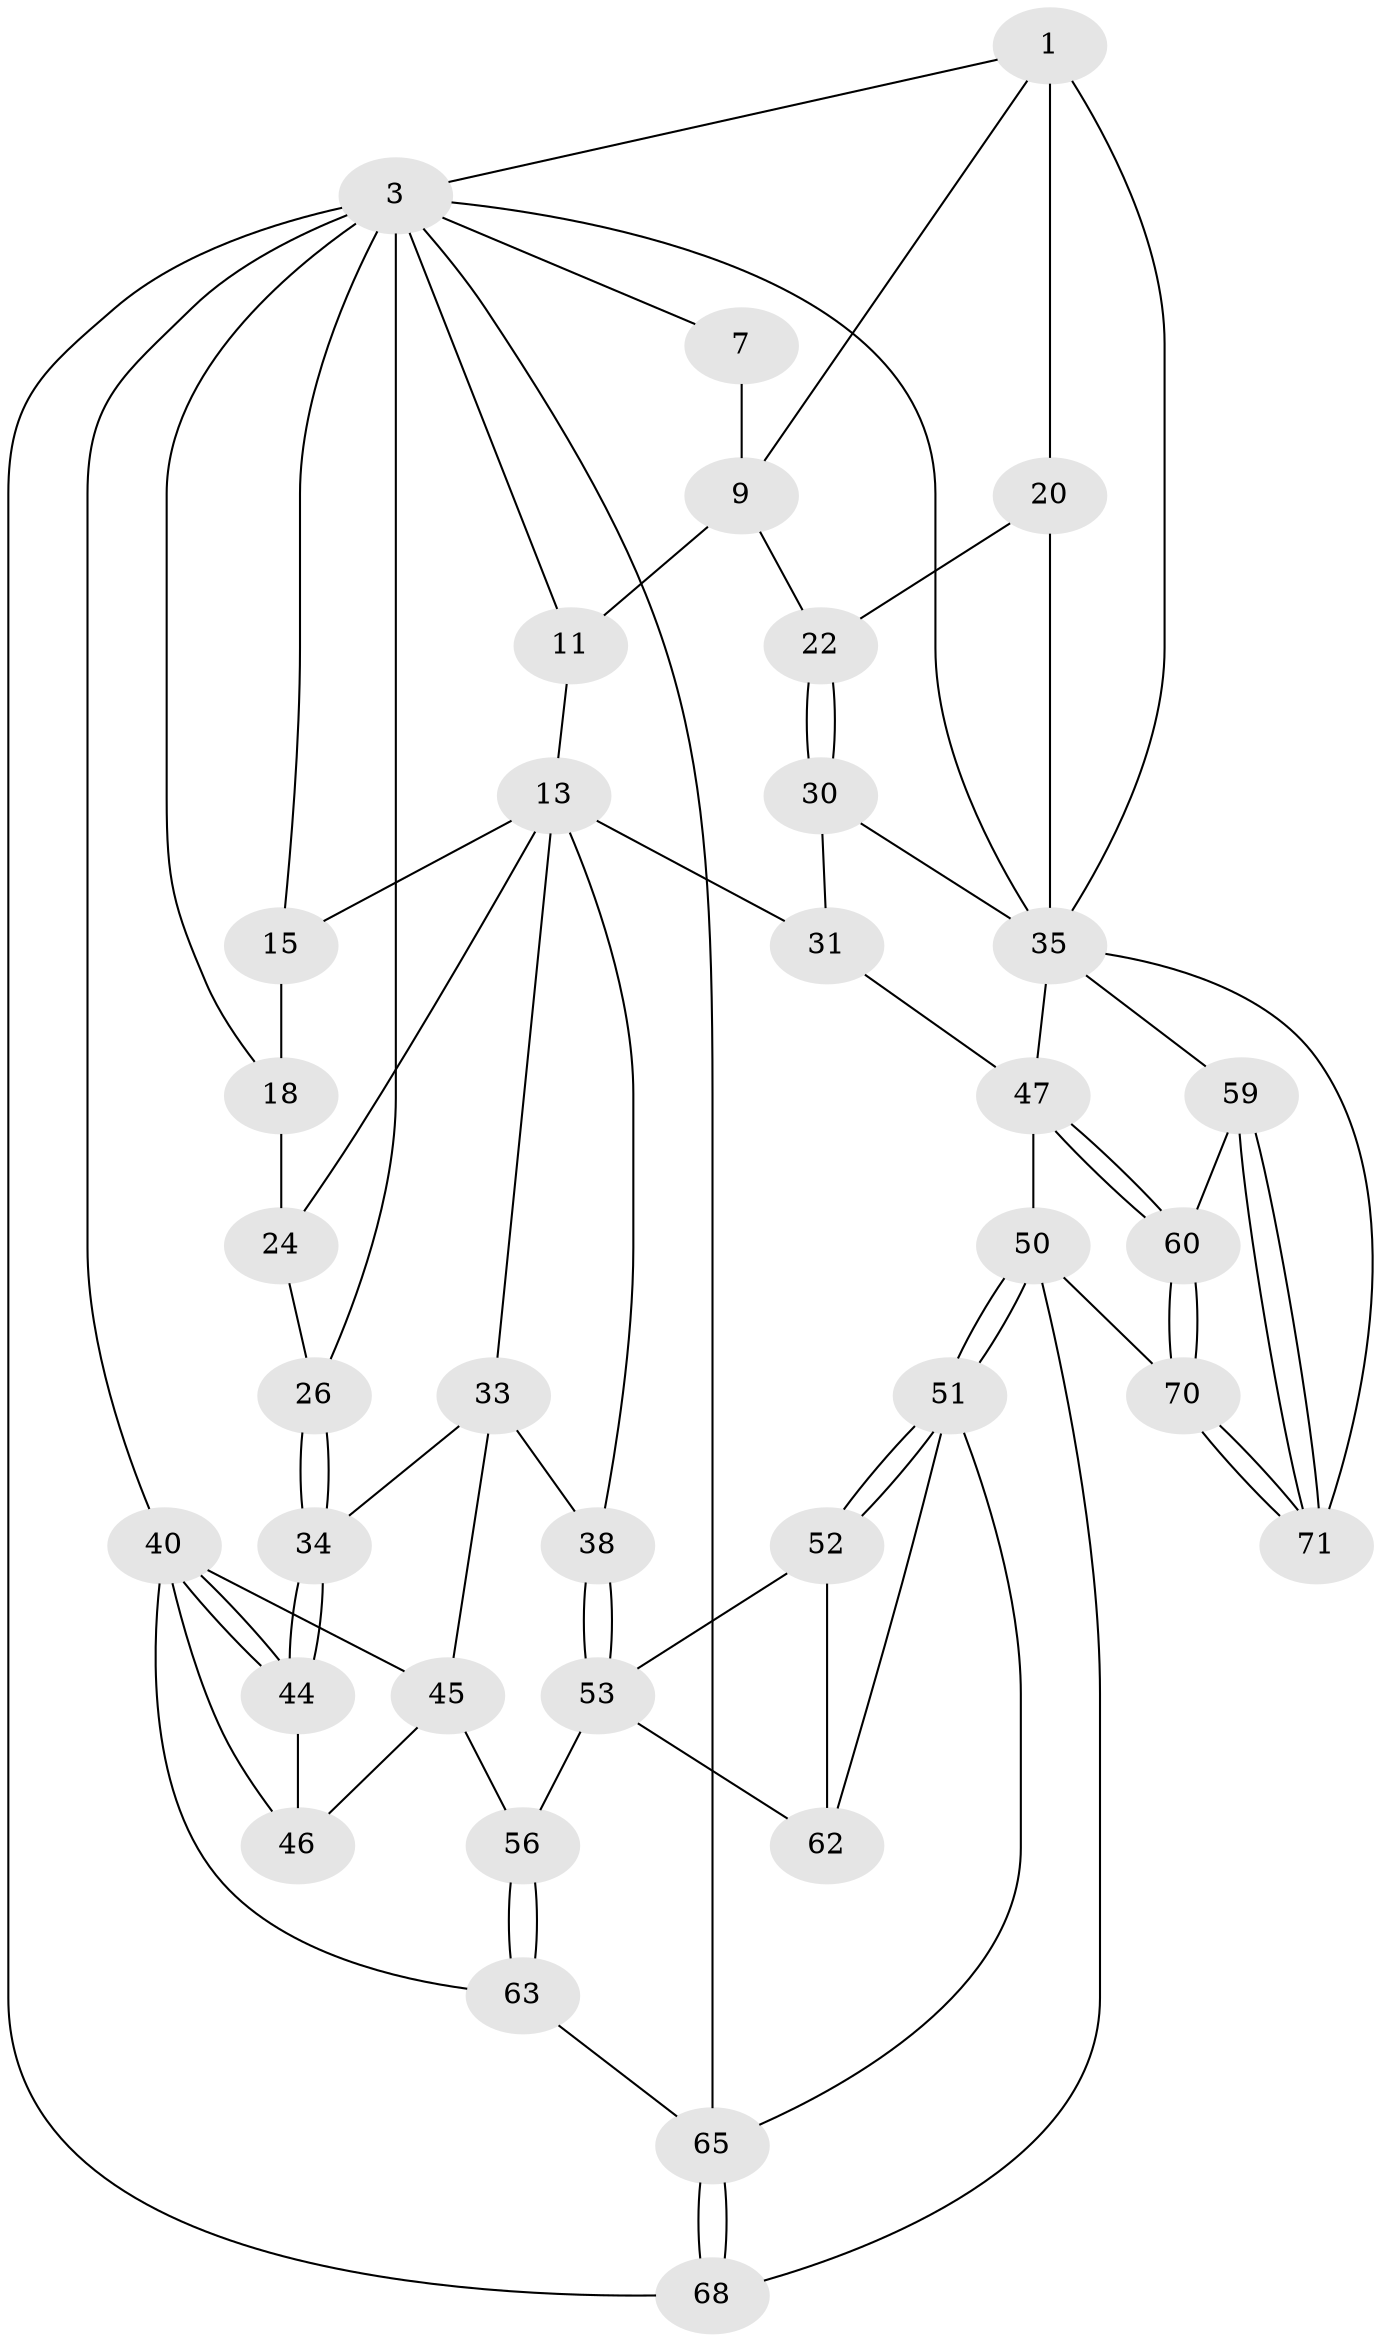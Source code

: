// original degree distribution, {3: 0.041666666666666664, 6: 0.2361111111111111, 5: 0.4861111111111111, 4: 0.2361111111111111}
// Generated by graph-tools (version 1.1) at 2025/28/03/15/25 16:28:10]
// undirected, 36 vertices, 79 edges
graph export_dot {
graph [start="1"]
  node [color=gray90,style=filled];
  1 [pos="+0.7709430718729673+0",super="+8+2"];
  3 [pos="+0+0",super="+4+43+27"];
  7 [pos="+0.5904746708027918+0"];
  9 [pos="+0.7856574836283007+0.15758469252602414",super="+17+10"];
  11 [pos="+0.5662532312630398+0.22559696812867633",super="+12"];
  13 [pos="+0.5125653082044781+0.30741257538664934",super="+14+32"];
  15 [pos="+0.44370909473322856+0.25460992940885263",super="+16"];
  18 [pos="+0.2105794935643172+0.13356939974256005",super="+19"];
  20 [pos="+0.878291915821613+0.172014283129904",super="+23+21"];
  22 [pos="+0.7889187329860677+0.32224143862115945"];
  24 [pos="+0.21170002899254461+0.27381465746416583",super="+25"];
  26 [pos="+0+0.22439731388421705"];
  30 [pos="+0.6600066445279705+0.4201413949548382"];
  31 [pos="+0.5894308385318222+0.40828892504934716"];
  33 [pos="+0.2152904033130368+0.3951216919941259",super="+39"];
  34 [pos="+0.12410382392447168+0.43993410459641646"];
  35 [pos="+0.8815378452993663+0.41565518316970873",super="+36+37"];
  38 [pos="+0.46592395203996073+0.47041621817006163"];
  40 [pos="+0+0.3292083564192246",super="+41"];
  44 [pos="+0.11919414262420881+0.44630990897930756"];
  45 [pos="+0.25845841575475953+0.6267852697622659",super="+57"];
  46 [pos="+0.09458740199208143+0.4994022257688498"];
  47 [pos="+0.8094782418521603+0.6926660230255608",super="+48"];
  50 [pos="+0.6214075283537688+0.7316719414914509",super="+67"];
  51 [pos="+0.6090939338998788+0.7252888682687753",super="+64"];
  52 [pos="+0.49874577324217867+0.6104191035187169"];
  53 [pos="+0.4626681737965382+0.512143741227079",super="+55"];
  56 [pos="+0.26439369547924296+0.6457088818331906"];
  59 [pos="+0.9163436297291674+0.7235576472301111"];
  60 [pos="+0.8387723868232352+0.7057932488380313"];
  62 [pos="+0.3273224610342279+0.7001142546198571"];
  63 [pos="+0.10361235002116842+0.8120563507828964"];
  65 [pos="+0.33501062904002826+0.9682743200896773",super="+66"];
  68 [pos="+0.40837574563070383+1"];
  70 [pos="+0.7714911806403557+1"];
  71 [pos="+0.8802595313925832+1"];
  1 -- 20 [weight=2];
  1 -- 9;
  1 -- 3;
  1 -- 35;
  3 -- 18;
  3 -- 7;
  3 -- 11;
  3 -- 15;
  3 -- 68;
  3 -- 40 [weight=2];
  3 -- 26;
  3 -- 65;
  3 -- 35;
  7 -- 9;
  9 -- 22;
  9 -- 11 [weight=2];
  11 -- 13;
  13 -- 24 [weight=2];
  13 -- 33;
  13 -- 15;
  13 -- 38;
  13 -- 31;
  15 -- 18;
  18 -- 24;
  20 -- 35 [weight=2];
  20 -- 22;
  22 -- 30;
  22 -- 30;
  24 -- 26;
  26 -- 34;
  26 -- 34;
  30 -- 31;
  30 -- 35;
  31 -- 47;
  33 -- 34;
  33 -- 45;
  33 -- 38;
  34 -- 44;
  34 -- 44;
  35 -- 47;
  35 -- 71;
  35 -- 59;
  38 -- 53;
  38 -- 53;
  40 -- 44;
  40 -- 44;
  40 -- 45;
  40 -- 46;
  40 -- 63;
  44 -- 46;
  45 -- 46;
  45 -- 56;
  47 -- 60;
  47 -- 60;
  47 -- 50 [weight=2];
  50 -- 51;
  50 -- 51;
  50 -- 68;
  50 -- 70;
  51 -- 52;
  51 -- 52;
  51 -- 65;
  51 -- 62;
  52 -- 53;
  52 -- 62;
  53 -- 56;
  53 -- 62;
  56 -- 63;
  56 -- 63;
  59 -- 60;
  59 -- 71;
  59 -- 71;
  60 -- 70;
  60 -- 70;
  63 -- 65;
  65 -- 68;
  65 -- 68;
  70 -- 71;
  70 -- 71;
}

